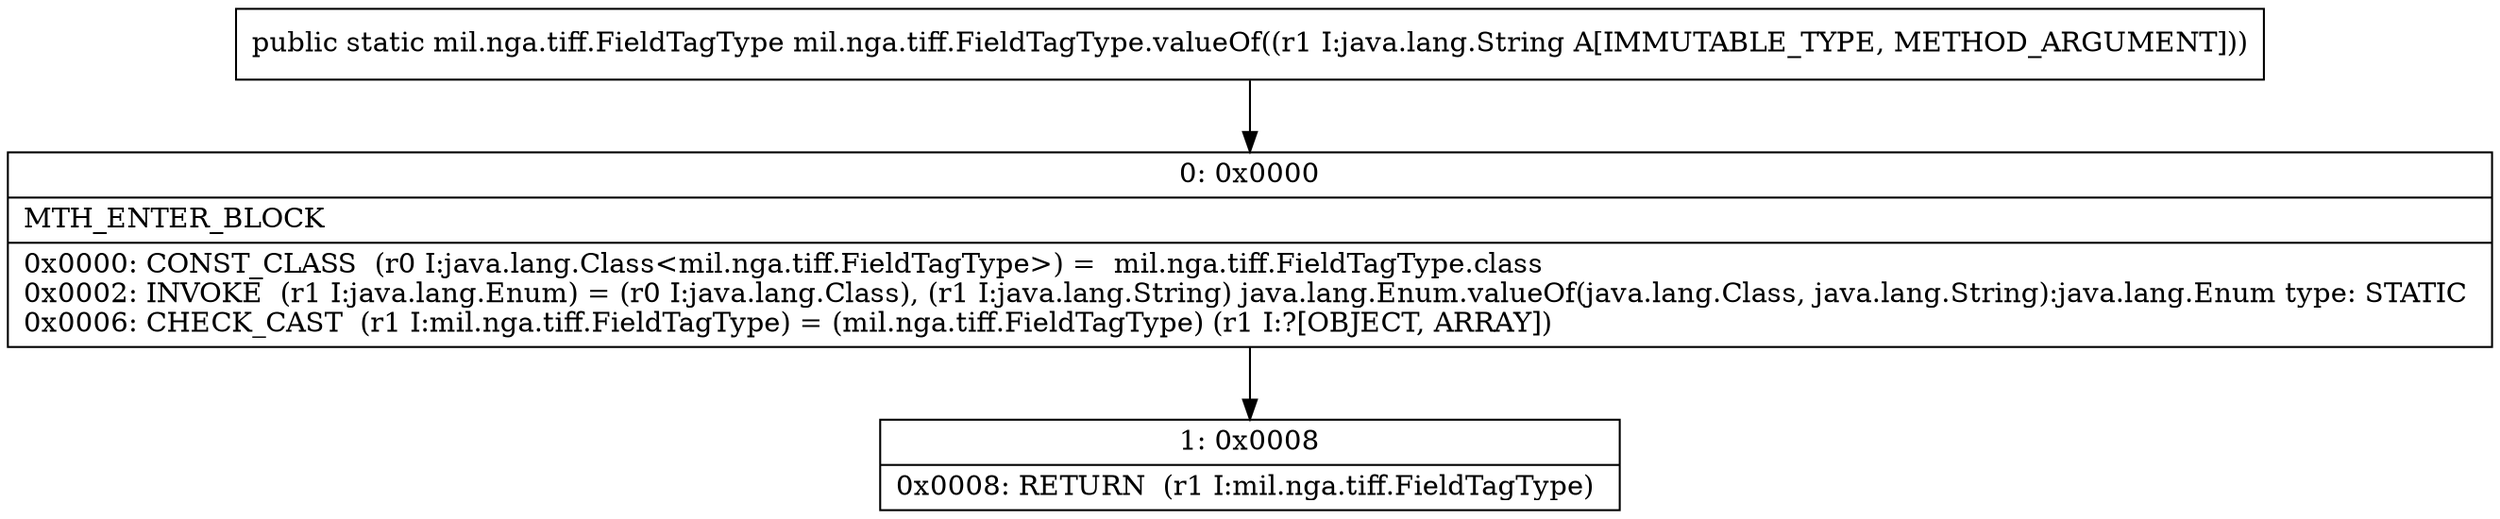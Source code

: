 digraph "CFG formil.nga.tiff.FieldTagType.valueOf(Ljava\/lang\/String;)Lmil\/nga\/tiff\/FieldTagType;" {
Node_0 [shape=record,label="{0\:\ 0x0000|MTH_ENTER_BLOCK\l|0x0000: CONST_CLASS  (r0 I:java.lang.Class\<mil.nga.tiff.FieldTagType\>) =  mil.nga.tiff.FieldTagType.class \l0x0002: INVOKE  (r1 I:java.lang.Enum) = (r0 I:java.lang.Class), (r1 I:java.lang.String) java.lang.Enum.valueOf(java.lang.Class, java.lang.String):java.lang.Enum type: STATIC \l0x0006: CHECK_CAST  (r1 I:mil.nga.tiff.FieldTagType) = (mil.nga.tiff.FieldTagType) (r1 I:?[OBJECT, ARRAY]) \l}"];
Node_1 [shape=record,label="{1\:\ 0x0008|0x0008: RETURN  (r1 I:mil.nga.tiff.FieldTagType) \l}"];
MethodNode[shape=record,label="{public static mil.nga.tiff.FieldTagType mil.nga.tiff.FieldTagType.valueOf((r1 I:java.lang.String A[IMMUTABLE_TYPE, METHOD_ARGUMENT])) }"];
MethodNode -> Node_0;
Node_0 -> Node_1;
}

